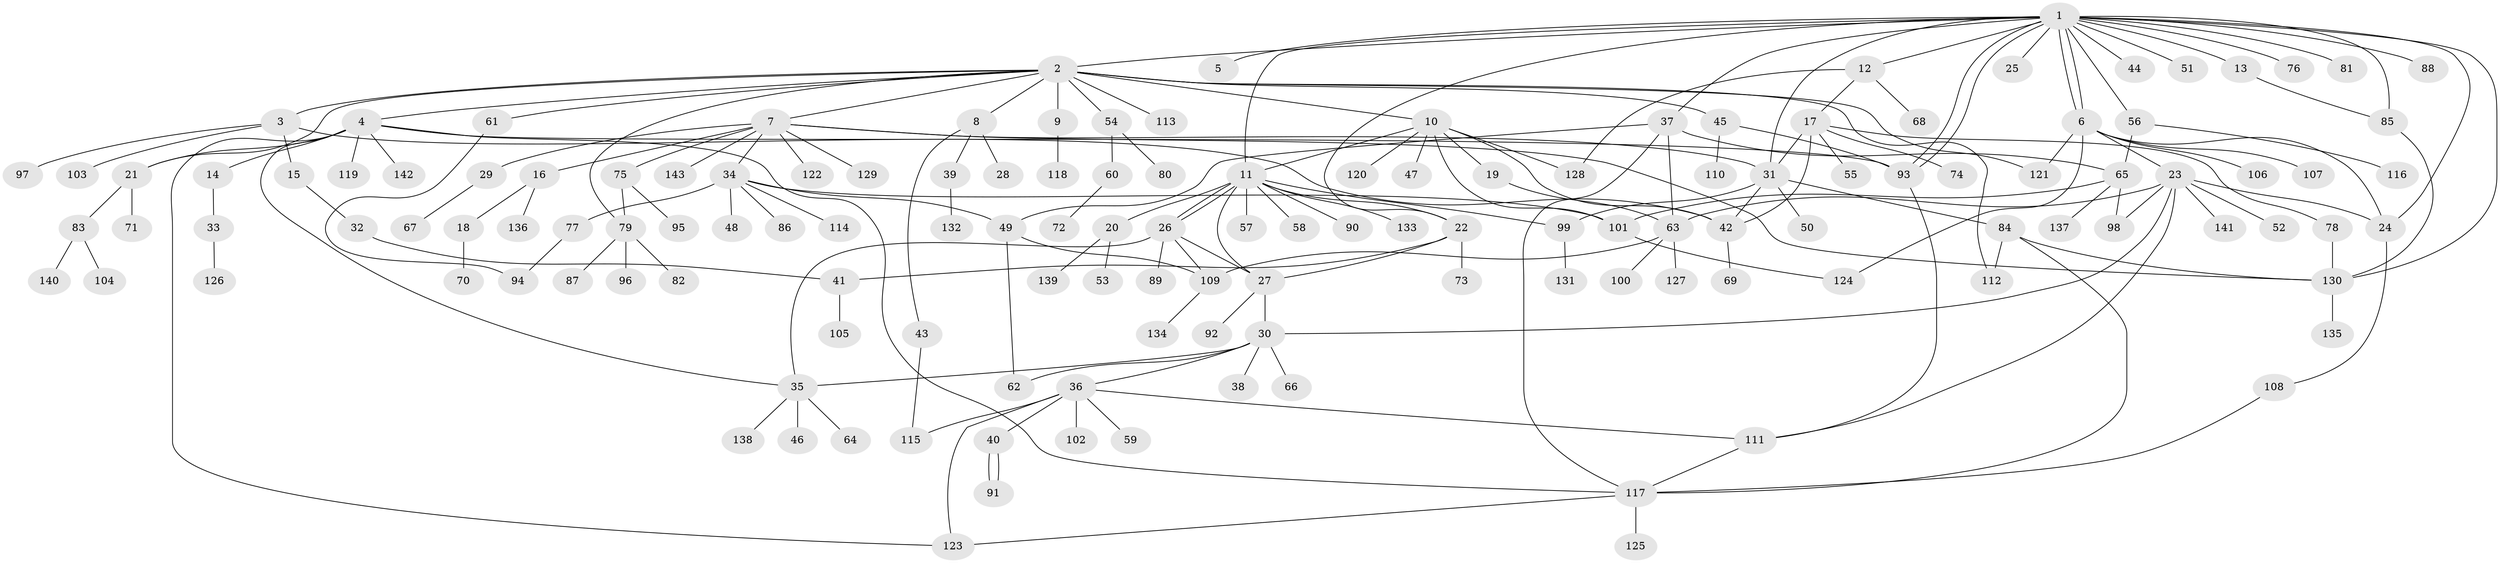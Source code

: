 // coarse degree distribution, {18: 0.009900990099009901, 14: 0.009900990099009901, 4: 0.13861386138613863, 8: 0.009900990099009901, 1: 0.39603960396039606, 6: 0.0594059405940594, 9: 0.009900990099009901, 7: 0.0297029702970297, 10: 0.009900990099009901, 3: 0.0891089108910891, 2: 0.2079207920792079, 5: 0.0297029702970297}
// Generated by graph-tools (version 1.1) at 2025/50/03/04/25 22:50:27]
// undirected, 143 vertices, 195 edges
graph export_dot {
  node [color=gray90,style=filled];
  1;
  2;
  3;
  4;
  5;
  6;
  7;
  8;
  9;
  10;
  11;
  12;
  13;
  14;
  15;
  16;
  17;
  18;
  19;
  20;
  21;
  22;
  23;
  24;
  25;
  26;
  27;
  28;
  29;
  30;
  31;
  32;
  33;
  34;
  35;
  36;
  37;
  38;
  39;
  40;
  41;
  42;
  43;
  44;
  45;
  46;
  47;
  48;
  49;
  50;
  51;
  52;
  53;
  54;
  55;
  56;
  57;
  58;
  59;
  60;
  61;
  62;
  63;
  64;
  65;
  66;
  67;
  68;
  69;
  70;
  71;
  72;
  73;
  74;
  75;
  76;
  77;
  78;
  79;
  80;
  81;
  82;
  83;
  84;
  85;
  86;
  87;
  88;
  89;
  90;
  91;
  92;
  93;
  94;
  95;
  96;
  97;
  98;
  99;
  100;
  101;
  102;
  103;
  104;
  105;
  106;
  107;
  108;
  109;
  110;
  111;
  112;
  113;
  114;
  115;
  116;
  117;
  118;
  119;
  120;
  121;
  122;
  123;
  124;
  125;
  126;
  127;
  128;
  129;
  130;
  131;
  132;
  133;
  134;
  135;
  136;
  137;
  138;
  139;
  140;
  141;
  142;
  143;
  1 -- 2;
  1 -- 5;
  1 -- 6;
  1 -- 6;
  1 -- 11;
  1 -- 12;
  1 -- 13;
  1 -- 22;
  1 -- 24;
  1 -- 25;
  1 -- 31;
  1 -- 37;
  1 -- 44;
  1 -- 51;
  1 -- 56;
  1 -- 76;
  1 -- 81;
  1 -- 85;
  1 -- 88;
  1 -- 93;
  1 -- 93;
  1 -- 130;
  2 -- 3;
  2 -- 4;
  2 -- 7;
  2 -- 8;
  2 -- 9;
  2 -- 10;
  2 -- 21;
  2 -- 45;
  2 -- 54;
  2 -- 61;
  2 -- 79;
  2 -- 112;
  2 -- 113;
  2 -- 121;
  3 -- 15;
  3 -- 42;
  3 -- 97;
  3 -- 103;
  4 -- 14;
  4 -- 21;
  4 -- 35;
  4 -- 93;
  4 -- 117;
  4 -- 119;
  4 -- 123;
  4 -- 142;
  6 -- 23;
  6 -- 24;
  6 -- 106;
  6 -- 107;
  6 -- 121;
  6 -- 124;
  7 -- 16;
  7 -- 29;
  7 -- 31;
  7 -- 34;
  7 -- 75;
  7 -- 122;
  7 -- 129;
  7 -- 130;
  7 -- 143;
  8 -- 28;
  8 -- 39;
  8 -- 43;
  9 -- 118;
  10 -- 11;
  10 -- 19;
  10 -- 42;
  10 -- 47;
  10 -- 101;
  10 -- 120;
  10 -- 128;
  11 -- 20;
  11 -- 22;
  11 -- 26;
  11 -- 26;
  11 -- 27;
  11 -- 57;
  11 -- 58;
  11 -- 90;
  11 -- 99;
  11 -- 133;
  12 -- 17;
  12 -- 68;
  12 -- 128;
  13 -- 85;
  14 -- 33;
  15 -- 32;
  16 -- 18;
  16 -- 136;
  17 -- 31;
  17 -- 42;
  17 -- 55;
  17 -- 74;
  17 -- 78;
  18 -- 70;
  19 -- 63;
  20 -- 53;
  20 -- 139;
  21 -- 71;
  21 -- 83;
  22 -- 27;
  22 -- 41;
  22 -- 73;
  23 -- 24;
  23 -- 30;
  23 -- 52;
  23 -- 63;
  23 -- 98;
  23 -- 111;
  23 -- 141;
  24 -- 108;
  26 -- 27;
  26 -- 35;
  26 -- 89;
  26 -- 109;
  27 -- 30;
  27 -- 92;
  29 -- 67;
  30 -- 35;
  30 -- 36;
  30 -- 38;
  30 -- 62;
  30 -- 66;
  31 -- 42;
  31 -- 50;
  31 -- 84;
  31 -- 99;
  32 -- 41;
  33 -- 126;
  34 -- 48;
  34 -- 49;
  34 -- 77;
  34 -- 86;
  34 -- 101;
  34 -- 114;
  35 -- 46;
  35 -- 64;
  35 -- 138;
  36 -- 40;
  36 -- 59;
  36 -- 102;
  36 -- 111;
  36 -- 115;
  36 -- 123;
  37 -- 49;
  37 -- 63;
  37 -- 65;
  37 -- 117;
  39 -- 132;
  40 -- 91;
  40 -- 91;
  41 -- 105;
  42 -- 69;
  43 -- 115;
  45 -- 93;
  45 -- 110;
  49 -- 62;
  49 -- 109;
  54 -- 60;
  54 -- 80;
  56 -- 65;
  56 -- 116;
  60 -- 72;
  61 -- 94;
  63 -- 100;
  63 -- 109;
  63 -- 127;
  65 -- 98;
  65 -- 101;
  65 -- 137;
  75 -- 79;
  75 -- 95;
  77 -- 94;
  78 -- 130;
  79 -- 82;
  79 -- 87;
  79 -- 96;
  83 -- 104;
  83 -- 140;
  84 -- 112;
  84 -- 117;
  84 -- 130;
  85 -- 130;
  93 -- 111;
  99 -- 131;
  101 -- 124;
  108 -- 117;
  109 -- 134;
  111 -- 117;
  117 -- 123;
  117 -- 125;
  130 -- 135;
}
